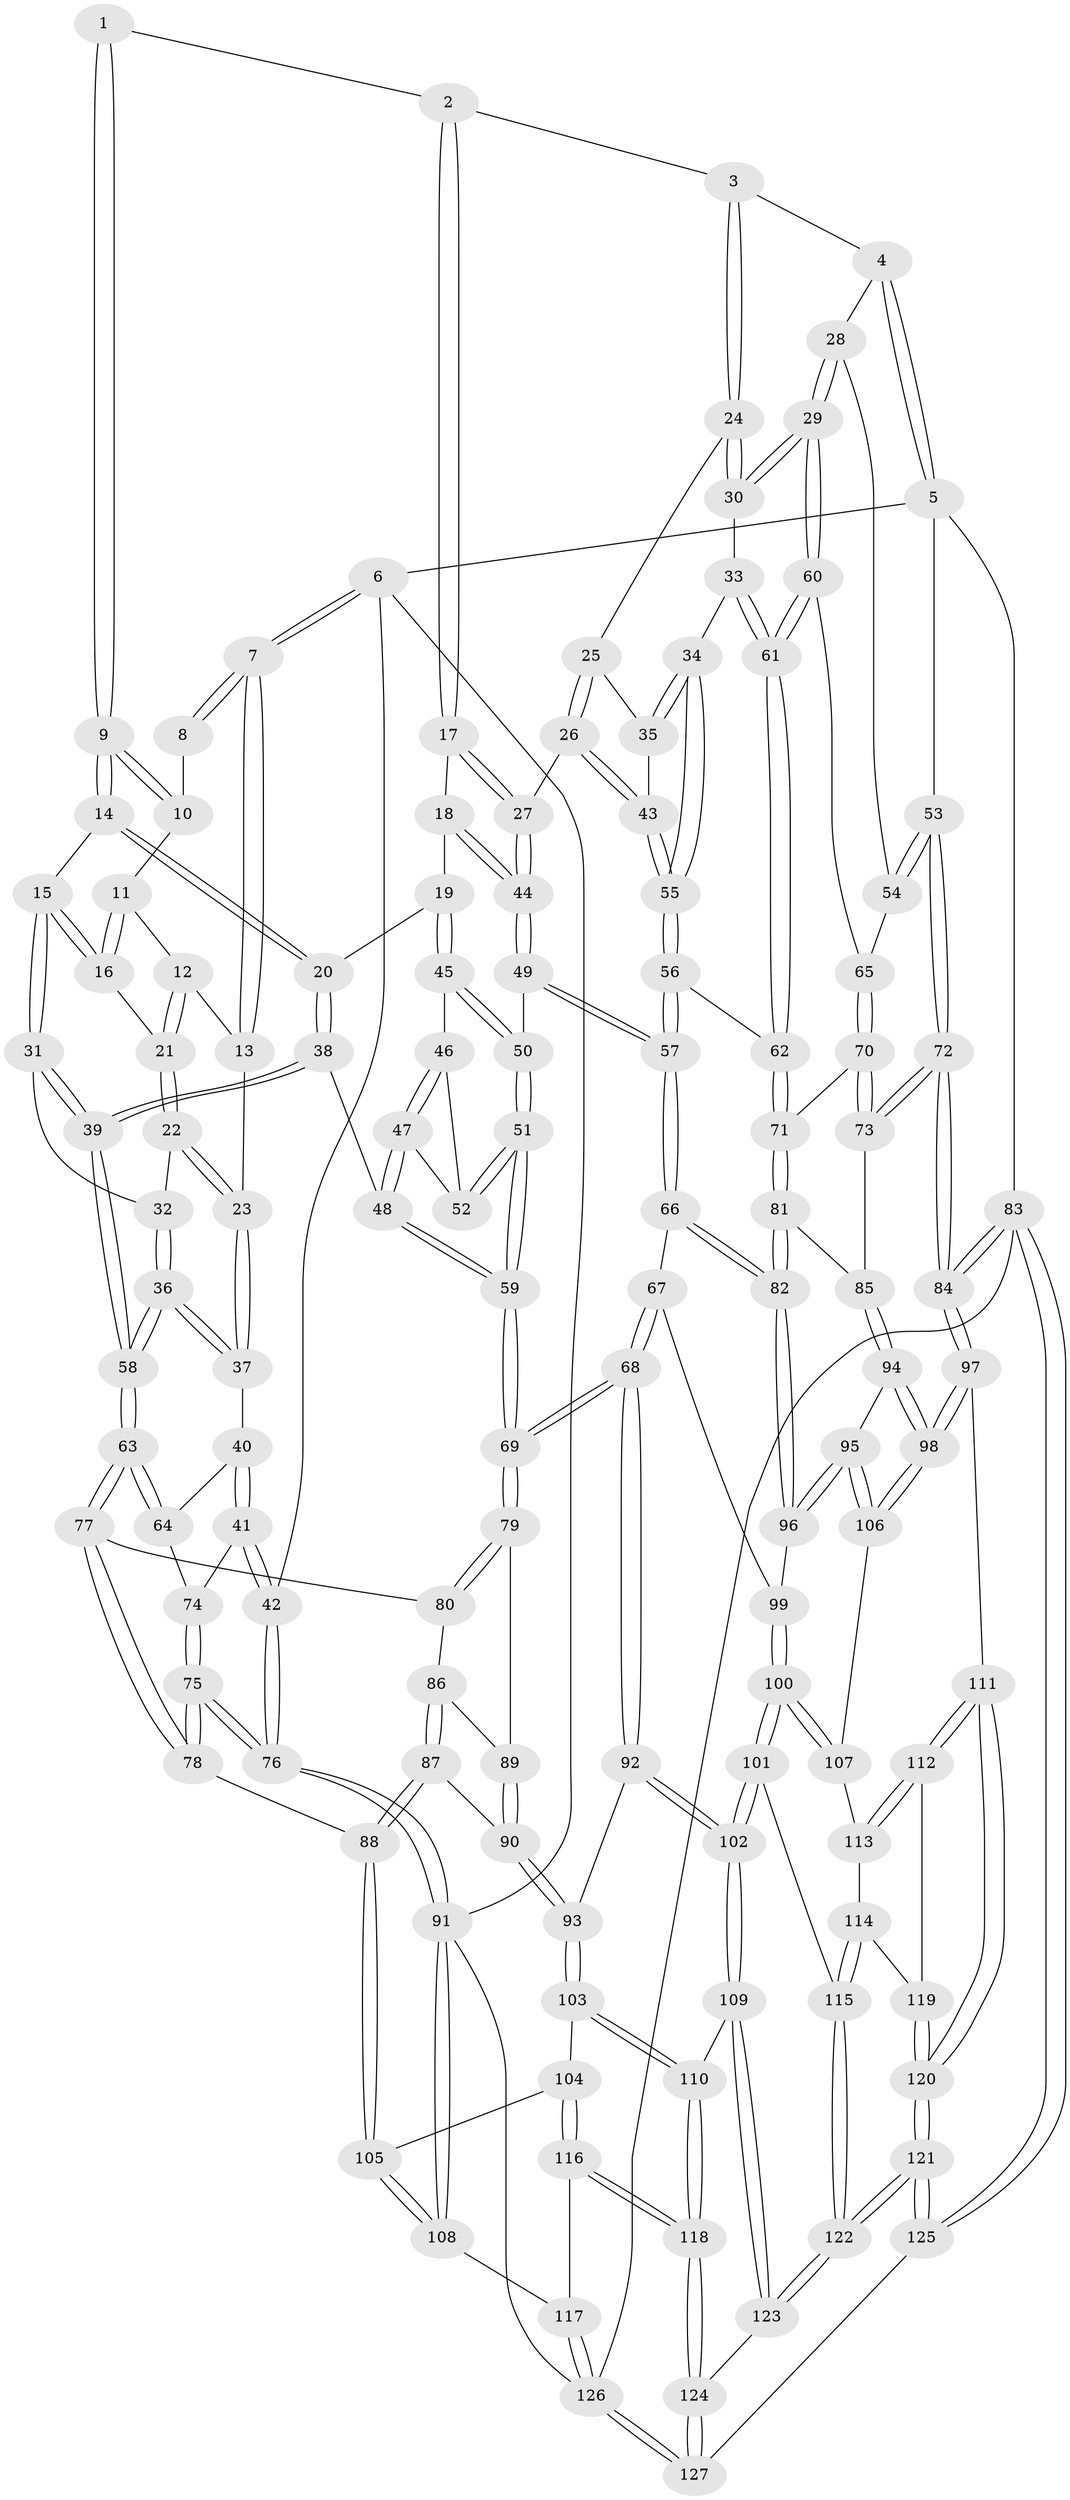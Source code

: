 // Generated by graph-tools (version 1.1) at 2025/27/03/09/25 03:27:07]
// undirected, 127 vertices, 314 edges
graph export_dot {
graph [start="1"]
  node [color=gray90,style=filled];
  1 [pos="+0.275925666028828+0"];
  2 [pos="+0.5425133843454172+0"];
  3 [pos="+0.6895625223080013+0"];
  4 [pos="+0.8955460523858119+0"];
  5 [pos="+1+0"];
  6 [pos="+0+0"];
  7 [pos="+0+0"];
  8 [pos="+0+0"];
  9 [pos="+0.2585719193653961+0.10224398856457166"];
  10 [pos="+0.17107587283663364+0.07898139707488838"];
  11 [pos="+0.1551051885071429+0.10361485723586718"];
  12 [pos="+0.0890935429001528+0.10096646530343381"];
  13 [pos="+0.08214618778907899+0.09835835746678913"];
  14 [pos="+0.2648947801454156+0.12106219367270347"];
  15 [pos="+0.1727984825802834+0.15004282655172016"];
  16 [pos="+0.16799005879354673+0.14825717246449605"];
  17 [pos="+0.4545668796967752+0.06427130261805708"];
  18 [pos="+0.3705168148697223+0.13934887068301902"];
  19 [pos="+0.3637184164111278+0.14372048362249906"];
  20 [pos="+0.2755597774011316+0.13244449696642321"];
  21 [pos="+0.1434406810243725+0.1560750423552024"];
  22 [pos="+0.13275514072705272+0.1678561216278426"];
  23 [pos="+0.08249302571212913+0.16970081364748327"];
  24 [pos="+0.668991557981417+0.05627223213350926"];
  25 [pos="+0.6128926841916033+0.143572902411488"];
  26 [pos="+0.5361940546114942+0.19005019401124854"];
  27 [pos="+0.5034337798864252+0.17826914914077518"];
  28 [pos="+0.8532470757393531+0.15029763613972158"];
  29 [pos="+0.766638052206049+0.24518452646087097"];
  30 [pos="+0.6969936105305402+0.1630008279891572"];
  31 [pos="+0.18535008601776112+0.21034851041863398"];
  32 [pos="+0.13348286699374656+0.17714970033781727"];
  33 [pos="+0.6332275221011588+0.2441965365743655"];
  34 [pos="+0.6312666804112168+0.2443915844179323"];
  35 [pos="+0.6115482148967639+0.19009230640477742"];
  36 [pos="+0.1264530897269468+0.2598368563575361"];
  37 [pos="+0.045250363564137454+0.22403660561540828"];
  38 [pos="+0.2157921031976127+0.30540911150648725"];
  39 [pos="+0.2151821126099218+0.305553918780896"];
  40 [pos="+0.03615941661427422+0.22484712062235118"];
  41 [pos="+0+0.23236364743833024"];
  42 [pos="+0+0.19597578868429627"];
  43 [pos="+0.556452563384112+0.2170834910131642"];
  44 [pos="+0.4675504484873816+0.2434770234910361"];
  45 [pos="+0.36356442360685354+0.15350577961108192"];
  46 [pos="+0.34233831813139676+0.19116584287659424"];
  47 [pos="+0.294815323632373+0.2457807578858364"];
  48 [pos="+0.23156082327277708+0.30849945371885035"];
  49 [pos="+0.4546256687148485+0.29365945384644715"];
  50 [pos="+0.401244794609905+0.2939958478913586"];
  51 [pos="+0.35031746295562627+0.3217309225109189"];
  52 [pos="+0.33620966148541115+0.23045293133008296"];
  53 [pos="+1+0.16011650906451566"];
  54 [pos="+0.927034443079278+0.24967301811235862"];
  55 [pos="+0.5815338159412049+0.27353210310108833"];
  56 [pos="+0.5465280878535452+0.35280484459196065"];
  57 [pos="+0.5397464036069671+0.3583438080460359"];
  58 [pos="+0.1949674891480196+0.31525929225081023"];
  59 [pos="+0.3224460810334494+0.340182834387338"];
  60 [pos="+0.7655050066136235+0.2677278928025971"];
  61 [pos="+0.7369304022944703+0.3038704228934085"];
  62 [pos="+0.727297956749+0.3402499154725361"];
  63 [pos="+0.17486480397354662+0.34607721106375267"];
  64 [pos="+0.08411059521112875+0.3564082683868509"];
  65 [pos="+0.8944949289814276+0.30679323462047203"];
  66 [pos="+0.5312766713396277+0.4428868688699392"];
  67 [pos="+0.5279996844736311+0.44679676933034695"];
  68 [pos="+0.4126129195032198+0.5273924036716225"];
  69 [pos="+0.3648601142414794+0.4701998654726175"];
  70 [pos="+0.909526472254046+0.3789121544294135"];
  71 [pos="+0.7505267346176344+0.40834590507274515"];
  72 [pos="+1+0.3908232884255433"];
  73 [pos="+0.9400922181728077+0.40842461205054564"];
  74 [pos="+0.06065947342772515+0.3602794992202702"];
  75 [pos="+0+0.5690409260378942"];
  76 [pos="+0+0.6567234499161954"];
  77 [pos="+0.1716238481479281+0.4152712958858178"];
  78 [pos="+0.056137600982274743+0.5496353902321708"];
  79 [pos="+0.32862454736810054+0.46921775152865197"];
  80 [pos="+0.17584550454785106+0.41946845412359635"];
  81 [pos="+0.7437132208564742+0.43467418177656475"];
  82 [pos="+0.7159150487137282+0.48846935499015026"];
  83 [pos="+1+1"];
  84 [pos="+1+0.761980371738574"];
  85 [pos="+0.9074641038087509+0.4935445104844834"];
  86 [pos="+0.21706486333306532+0.4865691411238241"];
  87 [pos="+0.216314492821228+0.5574496474503049"];
  88 [pos="+0.17328644898573806+0.5919421249525378"];
  89 [pos="+0.2585198853753212+0.48621542273762275"];
  90 [pos="+0.24952850197823942+0.5545500075986184"];
  91 [pos="+0+0.7140546605510207"];
  92 [pos="+0.40998386284800337+0.5397804408546675"];
  93 [pos="+0.3737197717987302+0.55718475792984"];
  94 [pos="+0.9064378181327878+0.5043766051896957"];
  95 [pos="+0.7364446700318151+0.5648722293808647"];
  96 [pos="+0.7235299033509989+0.5191880105663655"];
  97 [pos="+1+0.7192984305650384"];
  98 [pos="+0.9774856035710036+0.6497896961105473"];
  99 [pos="+0.5853708424385404+0.550159406887863"];
  100 [pos="+0.6370502981522319+0.6710331424508218"];
  101 [pos="+0.6326633998296596+0.6763002982522465"];
  102 [pos="+0.4987737634159864+0.7262845553197409"];
  103 [pos="+0.25818264273768793+0.6841244649457393"];
  104 [pos="+0.23523594357728644+0.682354286734816"];
  105 [pos="+0.21319844679308783+0.6759248818637272"];
  106 [pos="+0.7332354188968535+0.5996116408835702"];
  107 [pos="+0.7292786892859154+0.606076625190078"];
  108 [pos="+0.04586194309618438+0.8185630681119415"];
  109 [pos="+0.4877101425013862+0.7526723551963439"];
  110 [pos="+0.304219565826056+0.7323204782316227"];
  111 [pos="+0.9932344529191991+0.7413187224778669"];
  112 [pos="+0.9539384480730398+0.7425395928582696"];
  113 [pos="+0.7782217808810159+0.6835751425664323"];
  114 [pos="+0.7874435059067264+0.7634024920930658"];
  115 [pos="+0.7094918403059889+0.7840562981887987"];
  116 [pos="+0.2185614878021826+0.8918149444932518"];
  117 [pos="+0.054444710922160494+0.8258569896887921"];
  118 [pos="+0.24238936370454248+0.9054000539864967"];
  119 [pos="+0.8060911246240142+0.7731904162326949"];
  120 [pos="+0.7970534744343661+0.9258236306978375"];
  121 [pos="+0.7173524019636576+1"];
  122 [pos="+0.694427816627114+1"];
  123 [pos="+0.48741788275182146+0.7645453284993379"];
  124 [pos="+0.31709525502391017+0.98795244298282"];
  125 [pos="+0.7264830681852043+1"];
  126 [pos="+0.10718589085181285+1"];
  127 [pos="+0.33582163508772556+1"];
  1 -- 2;
  1 -- 9;
  1 -- 9;
  2 -- 3;
  2 -- 17;
  2 -- 17;
  3 -- 4;
  3 -- 24;
  3 -- 24;
  4 -- 5;
  4 -- 5;
  4 -- 28;
  5 -- 6;
  5 -- 53;
  5 -- 83;
  6 -- 7;
  6 -- 7;
  6 -- 42;
  6 -- 91;
  7 -- 8;
  7 -- 8;
  7 -- 13;
  7 -- 13;
  8 -- 10;
  9 -- 10;
  9 -- 10;
  9 -- 14;
  9 -- 14;
  10 -- 11;
  11 -- 12;
  11 -- 16;
  11 -- 16;
  12 -- 13;
  12 -- 21;
  12 -- 21;
  13 -- 23;
  14 -- 15;
  14 -- 20;
  14 -- 20;
  15 -- 16;
  15 -- 16;
  15 -- 31;
  15 -- 31;
  16 -- 21;
  17 -- 18;
  17 -- 27;
  17 -- 27;
  18 -- 19;
  18 -- 44;
  18 -- 44;
  19 -- 20;
  19 -- 45;
  19 -- 45;
  20 -- 38;
  20 -- 38;
  21 -- 22;
  21 -- 22;
  22 -- 23;
  22 -- 23;
  22 -- 32;
  23 -- 37;
  23 -- 37;
  24 -- 25;
  24 -- 30;
  24 -- 30;
  25 -- 26;
  25 -- 26;
  25 -- 35;
  26 -- 27;
  26 -- 43;
  26 -- 43;
  27 -- 44;
  27 -- 44;
  28 -- 29;
  28 -- 29;
  28 -- 54;
  29 -- 30;
  29 -- 30;
  29 -- 60;
  29 -- 60;
  30 -- 33;
  31 -- 32;
  31 -- 39;
  31 -- 39;
  32 -- 36;
  32 -- 36;
  33 -- 34;
  33 -- 61;
  33 -- 61;
  34 -- 35;
  34 -- 35;
  34 -- 55;
  34 -- 55;
  35 -- 43;
  36 -- 37;
  36 -- 37;
  36 -- 58;
  36 -- 58;
  37 -- 40;
  38 -- 39;
  38 -- 39;
  38 -- 48;
  39 -- 58;
  39 -- 58;
  40 -- 41;
  40 -- 41;
  40 -- 64;
  41 -- 42;
  41 -- 42;
  41 -- 74;
  42 -- 76;
  42 -- 76;
  43 -- 55;
  43 -- 55;
  44 -- 49;
  44 -- 49;
  45 -- 46;
  45 -- 50;
  45 -- 50;
  46 -- 47;
  46 -- 47;
  46 -- 52;
  47 -- 48;
  47 -- 48;
  47 -- 52;
  48 -- 59;
  48 -- 59;
  49 -- 50;
  49 -- 57;
  49 -- 57;
  50 -- 51;
  50 -- 51;
  51 -- 52;
  51 -- 52;
  51 -- 59;
  51 -- 59;
  53 -- 54;
  53 -- 54;
  53 -- 72;
  53 -- 72;
  54 -- 65;
  55 -- 56;
  55 -- 56;
  56 -- 57;
  56 -- 57;
  56 -- 62;
  57 -- 66;
  57 -- 66;
  58 -- 63;
  58 -- 63;
  59 -- 69;
  59 -- 69;
  60 -- 61;
  60 -- 61;
  60 -- 65;
  61 -- 62;
  61 -- 62;
  62 -- 71;
  62 -- 71;
  63 -- 64;
  63 -- 64;
  63 -- 77;
  63 -- 77;
  64 -- 74;
  65 -- 70;
  65 -- 70;
  66 -- 67;
  66 -- 82;
  66 -- 82;
  67 -- 68;
  67 -- 68;
  67 -- 99;
  68 -- 69;
  68 -- 69;
  68 -- 92;
  68 -- 92;
  69 -- 79;
  69 -- 79;
  70 -- 71;
  70 -- 73;
  70 -- 73;
  71 -- 81;
  71 -- 81;
  72 -- 73;
  72 -- 73;
  72 -- 84;
  72 -- 84;
  73 -- 85;
  74 -- 75;
  74 -- 75;
  75 -- 76;
  75 -- 76;
  75 -- 78;
  75 -- 78;
  76 -- 91;
  76 -- 91;
  77 -- 78;
  77 -- 78;
  77 -- 80;
  78 -- 88;
  79 -- 80;
  79 -- 80;
  79 -- 89;
  80 -- 86;
  81 -- 82;
  81 -- 82;
  81 -- 85;
  82 -- 96;
  82 -- 96;
  83 -- 84;
  83 -- 84;
  83 -- 125;
  83 -- 125;
  83 -- 126;
  84 -- 97;
  84 -- 97;
  85 -- 94;
  85 -- 94;
  86 -- 87;
  86 -- 87;
  86 -- 89;
  87 -- 88;
  87 -- 88;
  87 -- 90;
  88 -- 105;
  88 -- 105;
  89 -- 90;
  89 -- 90;
  90 -- 93;
  90 -- 93;
  91 -- 108;
  91 -- 108;
  91 -- 126;
  92 -- 93;
  92 -- 102;
  92 -- 102;
  93 -- 103;
  93 -- 103;
  94 -- 95;
  94 -- 98;
  94 -- 98;
  95 -- 96;
  95 -- 96;
  95 -- 106;
  95 -- 106;
  96 -- 99;
  97 -- 98;
  97 -- 98;
  97 -- 111;
  98 -- 106;
  98 -- 106;
  99 -- 100;
  99 -- 100;
  100 -- 101;
  100 -- 101;
  100 -- 107;
  100 -- 107;
  101 -- 102;
  101 -- 102;
  101 -- 115;
  102 -- 109;
  102 -- 109;
  103 -- 104;
  103 -- 110;
  103 -- 110;
  104 -- 105;
  104 -- 116;
  104 -- 116;
  105 -- 108;
  105 -- 108;
  106 -- 107;
  107 -- 113;
  108 -- 117;
  109 -- 110;
  109 -- 123;
  109 -- 123;
  110 -- 118;
  110 -- 118;
  111 -- 112;
  111 -- 112;
  111 -- 120;
  111 -- 120;
  112 -- 113;
  112 -- 113;
  112 -- 119;
  113 -- 114;
  114 -- 115;
  114 -- 115;
  114 -- 119;
  115 -- 122;
  115 -- 122;
  116 -- 117;
  116 -- 118;
  116 -- 118;
  117 -- 126;
  117 -- 126;
  118 -- 124;
  118 -- 124;
  119 -- 120;
  119 -- 120;
  120 -- 121;
  120 -- 121;
  121 -- 122;
  121 -- 122;
  121 -- 125;
  121 -- 125;
  122 -- 123;
  122 -- 123;
  123 -- 124;
  124 -- 127;
  124 -- 127;
  125 -- 127;
  126 -- 127;
  126 -- 127;
}
